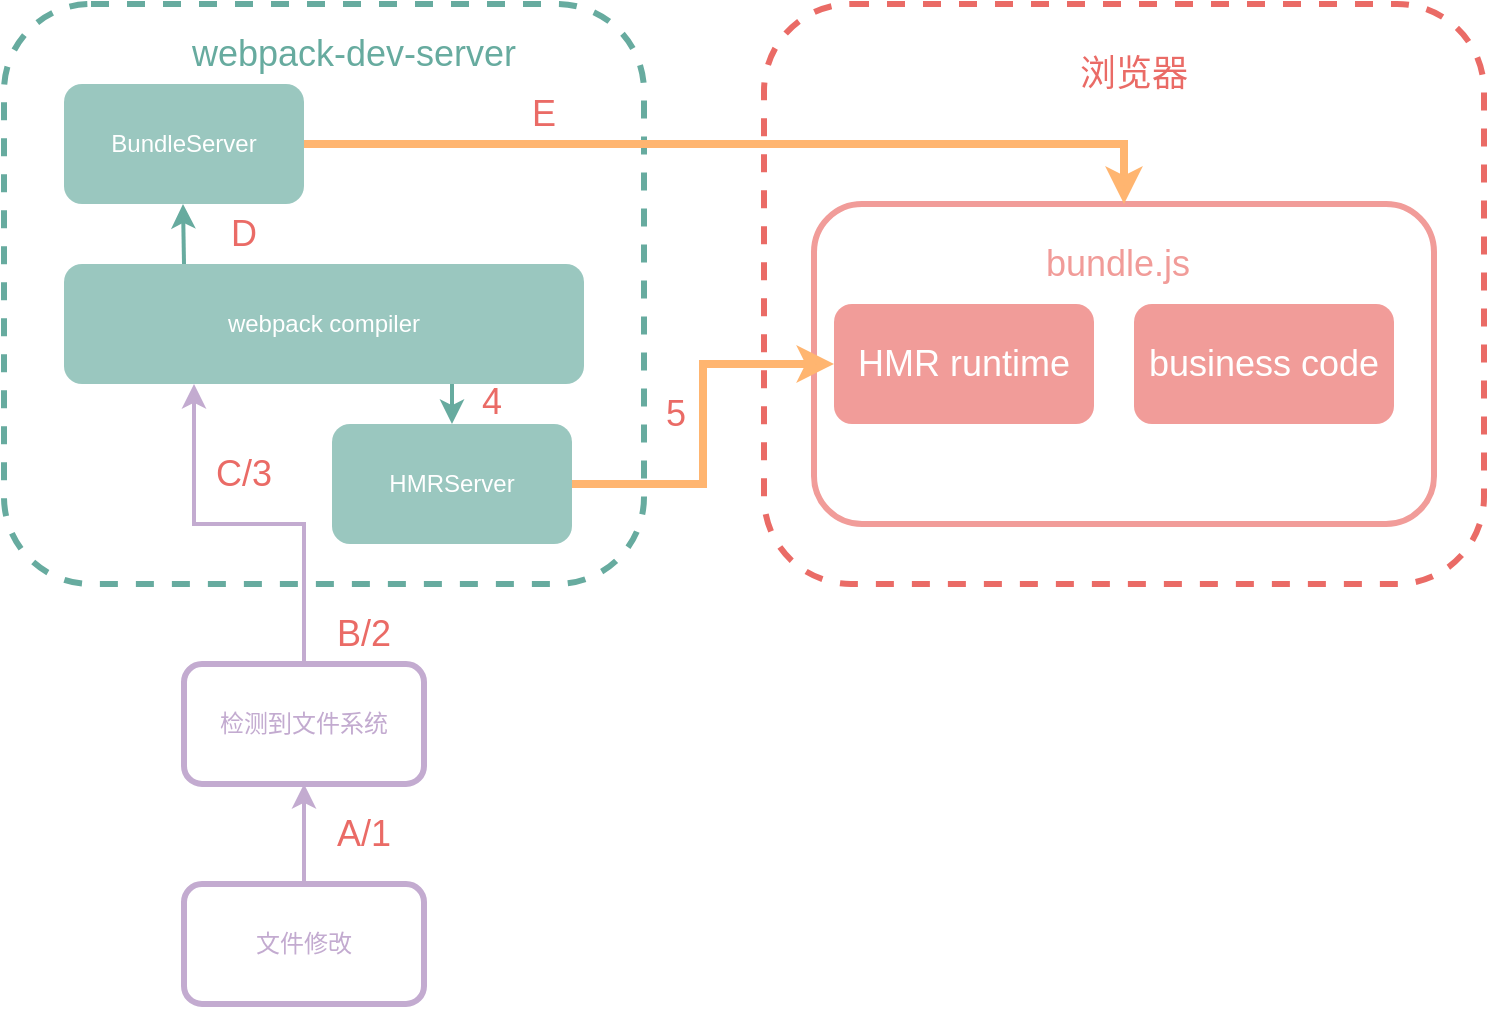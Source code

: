 <mxfile version="16.3.0" type="device"><diagram id="n_-muwLe00xQpgu-u2jS" name="HMR"><mxGraphModel dx="1186" dy="716" grid="1" gridSize="10" guides="1" tooltips="1" connect="1" arrows="1" fold="1" page="1" pageScale="1" pageWidth="827" pageHeight="2069" math="0" shadow="0"><root><mxCell id="0"/><mxCell id="1" parent="0"/><mxCell id="vzM3XuAL6kEQtnXnCsy5-16" value="" style="rounded=1;whiteSpace=wrap;html=1;fontColor=#FFFFFF;fillColor=none;dashed=1;strokeWidth=3;strokeColor=#67AB9F;" vertex="1" parent="1"><mxGeometry x="190" y="260" width="320" height="290" as="geometry"/></mxCell><mxCell id="vzM3XuAL6kEQtnXnCsy5-4" value="" style="rounded=1;whiteSpace=wrap;html=1;fontColor=#FFFFFF;fillColor=none;dashed=1;strokeWidth=3;strokeColor=#EA6B66;" vertex="1" parent="1"><mxGeometry x="570" y="260" width="360" height="290" as="geometry"/></mxCell><mxCell id="vzM3XuAL6kEQtnXnCsy5-12" value="" style="rounded=1;whiteSpace=wrap;html=1;labelBackgroundColor=none;fontSize=18;fontColor=#67AB9F;strokeColor=#F19C99;strokeWidth=3;fillColor=none;" vertex="1" parent="1"><mxGeometry x="595" y="360" width="310" height="160" as="geometry"/></mxCell><mxCell id="vzM3XuAL6kEQtnXnCsy5-20" style="edgeStyle=orthogonalEdgeStyle;rounded=0;orthogonalLoop=1;jettySize=auto;html=1;entryX=0.5;entryY=0;entryDx=0;entryDy=0;fontSize=18;fontColor=#EA6B66;strokeColor=#FFB570;strokeWidth=4;" edge="1" parent="1" source="vzM3XuAL6kEQtnXnCsy5-1" target="vzM3XuAL6kEQtnXnCsy5-12"><mxGeometry relative="1" as="geometry"/></mxCell><mxCell id="vzM3XuAL6kEQtnXnCsy5-1" value="BundleServer" style="rounded=1;whiteSpace=wrap;html=1;fillColor=#9AC7BF;strokeColor=none;fontColor=#FFFFFF;" vertex="1" parent="1"><mxGeometry x="220" y="300" width="120" height="60" as="geometry"/></mxCell><mxCell id="vzM3XuAL6kEQtnXnCsy5-19" style="edgeStyle=orthogonalEdgeStyle;rounded=0;orthogonalLoop=1;jettySize=auto;html=1;entryX=0;entryY=0.5;entryDx=0;entryDy=0;fontSize=18;fontColor=#EA6B66;strokeColor=#FFB570;strokeWidth=4;" edge="1" parent="1" source="vzM3XuAL6kEQtnXnCsy5-2" target="vzM3XuAL6kEQtnXnCsy5-13"><mxGeometry relative="1" as="geometry"/></mxCell><mxCell id="vzM3XuAL6kEQtnXnCsy5-2" value="HMRServer" style="rounded=1;whiteSpace=wrap;html=1;fillColor=#9AC7BF;strokeColor=none;fontColor=#FFFFFF;" vertex="1" parent="1"><mxGeometry x="354" y="470" width="120" height="60" as="geometry"/></mxCell><mxCell id="vzM3XuAL6kEQtnXnCsy5-3" value="webpack compiler" style="rounded=1;whiteSpace=wrap;html=1;fillColor=#9AC7BF;strokeColor=none;fontColor=#FFFFFF;" vertex="1" parent="1"><mxGeometry x="220" y="390" width="260" height="60" as="geometry"/></mxCell><mxCell id="vzM3XuAL6kEQtnXnCsy5-5" value="" style="endArrow=classic;html=1;rounded=0;fontColor=#FFFFFF;strokeColor=#67AB9F;strokeWidth=2;" edge="1" parent="1"><mxGeometry width="50" height="50" relative="1" as="geometry"><mxPoint x="414" y="450" as="sourcePoint"/><mxPoint x="414" y="470" as="targetPoint"/></mxGeometry></mxCell><mxCell id="vzM3XuAL6kEQtnXnCsy5-9" style="edgeStyle=orthogonalEdgeStyle;rounded=0;orthogonalLoop=1;jettySize=auto;html=1;entryX=0.5;entryY=1;entryDx=0;entryDy=0;fontColor=#C3ABD0;strokeColor=#C3ABD0;strokeWidth=2;" edge="1" parent="1" source="vzM3XuAL6kEQtnXnCsy5-6" target="vzM3XuAL6kEQtnXnCsy5-7"><mxGeometry relative="1" as="geometry"/></mxCell><mxCell id="vzM3XuAL6kEQtnXnCsy5-6" value="&lt;font color=&quot;#c3abd0&quot;&gt;文件修改&lt;/font&gt;" style="rounded=1;whiteSpace=wrap;html=1;fontColor=#FFFFFF;strokeColor=#C3ABD0;strokeWidth=3;fillColor=none;" vertex="1" parent="1"><mxGeometry x="280" y="700" width="120" height="60" as="geometry"/></mxCell><mxCell id="vzM3XuAL6kEQtnXnCsy5-18" style="edgeStyle=orthogonalEdgeStyle;rounded=0;orthogonalLoop=1;jettySize=auto;html=1;entryX=0.25;entryY=1;entryDx=0;entryDy=0;fontSize=18;fontColor=#F19C99;strokeColor=#C3ABD0;strokeWidth=2;" edge="1" parent="1" source="vzM3XuAL6kEQtnXnCsy5-7" target="vzM3XuAL6kEQtnXnCsy5-3"><mxGeometry relative="1" as="geometry"/></mxCell><mxCell id="vzM3XuAL6kEQtnXnCsy5-7" value="&lt;font color=&quot;#c3abd0&quot;&gt;检测到文件系统&lt;/font&gt;" style="rounded=1;whiteSpace=wrap;html=1;fontColor=#FFFFFF;strokeColor=#C3ABD0;strokeWidth=3;fillColor=none;" vertex="1" parent="1"><mxGeometry x="280" y="590" width="120" height="60" as="geometry"/></mxCell><mxCell id="vzM3XuAL6kEQtnXnCsy5-10" value="" style="endArrow=classic;html=1;rounded=0;fontColor=#FFFFFF;entryX=0.5;entryY=1;entryDx=0;entryDy=0;strokeColor=#67AB9F;strokeWidth=2;" edge="1" parent="1"><mxGeometry width="50" height="50" relative="1" as="geometry"><mxPoint x="280" y="390" as="sourcePoint"/><mxPoint x="279.5" y="360" as="targetPoint"/></mxGeometry></mxCell><mxCell id="vzM3XuAL6kEQtnXnCsy5-11" value="bundle.js" style="text;html=1;strokeColor=none;fillColor=none;align=center;verticalAlign=middle;whiteSpace=wrap;rounded=0;labelBackgroundColor=none;fontColor=#F19C99;fontSize=18;" vertex="1" parent="1"><mxGeometry x="662" y="375" width="170" height="30" as="geometry"/></mxCell><mxCell id="vzM3XuAL6kEQtnXnCsy5-13" value="HMR runtime" style="rounded=1;whiteSpace=wrap;html=1;labelBackgroundColor=none;fontSize=18;fontColor=#FFFFFF;strokeColor=none;strokeWidth=3;fillColor=#F19C99;" vertex="1" parent="1"><mxGeometry x="605" y="410" width="130" height="60" as="geometry"/></mxCell><mxCell id="vzM3XuAL6kEQtnXnCsy5-14" value="business code" style="rounded=1;whiteSpace=wrap;html=1;labelBackgroundColor=none;fontSize=18;fontColor=#FFFFFF;strokeColor=none;strokeWidth=3;fillColor=#F19C99;" vertex="1" parent="1"><mxGeometry x="755" y="410" width="130" height="60" as="geometry"/></mxCell><mxCell id="vzM3XuAL6kEQtnXnCsy5-15" value="webpack-dev-server" style="text;html=1;strokeColor=none;fillColor=none;align=center;verticalAlign=middle;whiteSpace=wrap;rounded=0;labelBackgroundColor=none;fontColor=#67AB9F;fontSize=18;" vertex="1" parent="1"><mxGeometry x="280" y="270" width="170" height="30" as="geometry"/></mxCell><mxCell id="vzM3XuAL6kEQtnXnCsy5-17" value="浏览器" style="text;html=1;strokeColor=none;fillColor=none;align=center;verticalAlign=middle;whiteSpace=wrap;rounded=0;labelBackgroundColor=none;fontColor=#EA6B66;fontSize=18;" vertex="1" parent="1"><mxGeometry x="670" y="280" width="170" height="30" as="geometry"/></mxCell><mxCell id="vzM3XuAL6kEQtnXnCsy5-21" value="A/1" style="text;html=1;strokeColor=none;fillColor=none;align=center;verticalAlign=middle;whiteSpace=wrap;rounded=0;labelBackgroundColor=none;fontSize=18;fontColor=#EA6B66;" vertex="1" parent="1"><mxGeometry x="340" y="660" width="60" height="30" as="geometry"/></mxCell><mxCell id="vzM3XuAL6kEQtnXnCsy5-22" value="B/2" style="text;html=1;strokeColor=none;fillColor=none;align=center;verticalAlign=middle;whiteSpace=wrap;rounded=0;labelBackgroundColor=none;fontSize=18;fontColor=#EA6B66;" vertex="1" parent="1"><mxGeometry x="340" y="560" width="60" height="30" as="geometry"/></mxCell><mxCell id="vzM3XuAL6kEQtnXnCsy5-23" value="C/3" style="text;html=1;strokeColor=none;fillColor=none;align=center;verticalAlign=middle;whiteSpace=wrap;rounded=0;labelBackgroundColor=none;fontSize=18;fontColor=#EA6B66;" vertex="1" parent="1"><mxGeometry x="280" y="480" width="60" height="30" as="geometry"/></mxCell><mxCell id="vzM3XuAL6kEQtnXnCsy5-24" value="D" style="text;html=1;strokeColor=none;fillColor=none;align=center;verticalAlign=middle;whiteSpace=wrap;rounded=0;labelBackgroundColor=none;fontSize=18;fontColor=#EA6B66;" vertex="1" parent="1"><mxGeometry x="280" y="360" width="60" height="30" as="geometry"/></mxCell><mxCell id="vzM3XuAL6kEQtnXnCsy5-25" value="E" style="text;html=1;strokeColor=none;fillColor=none;align=center;verticalAlign=middle;whiteSpace=wrap;rounded=0;labelBackgroundColor=none;fontSize=18;fontColor=#EA6B66;" vertex="1" parent="1"><mxGeometry x="430" y="300" width="60" height="30" as="geometry"/></mxCell><mxCell id="vzM3XuAL6kEQtnXnCsy5-26" value="4" style="text;html=1;strokeColor=none;fillColor=none;align=center;verticalAlign=middle;whiteSpace=wrap;rounded=0;labelBackgroundColor=none;fontSize=18;fontColor=#EA6B66;" vertex="1" parent="1"><mxGeometry x="404" y="444" width="60" height="30" as="geometry"/></mxCell><mxCell id="vzM3XuAL6kEQtnXnCsy5-27" value="5" style="text;html=1;strokeColor=none;fillColor=none;align=center;verticalAlign=middle;whiteSpace=wrap;rounded=0;labelBackgroundColor=none;fontSize=18;fontColor=#EA6B66;" vertex="1" parent="1"><mxGeometry x="496" y="450" width="60" height="30" as="geometry"/></mxCell></root></mxGraphModel></diagram></mxfile>